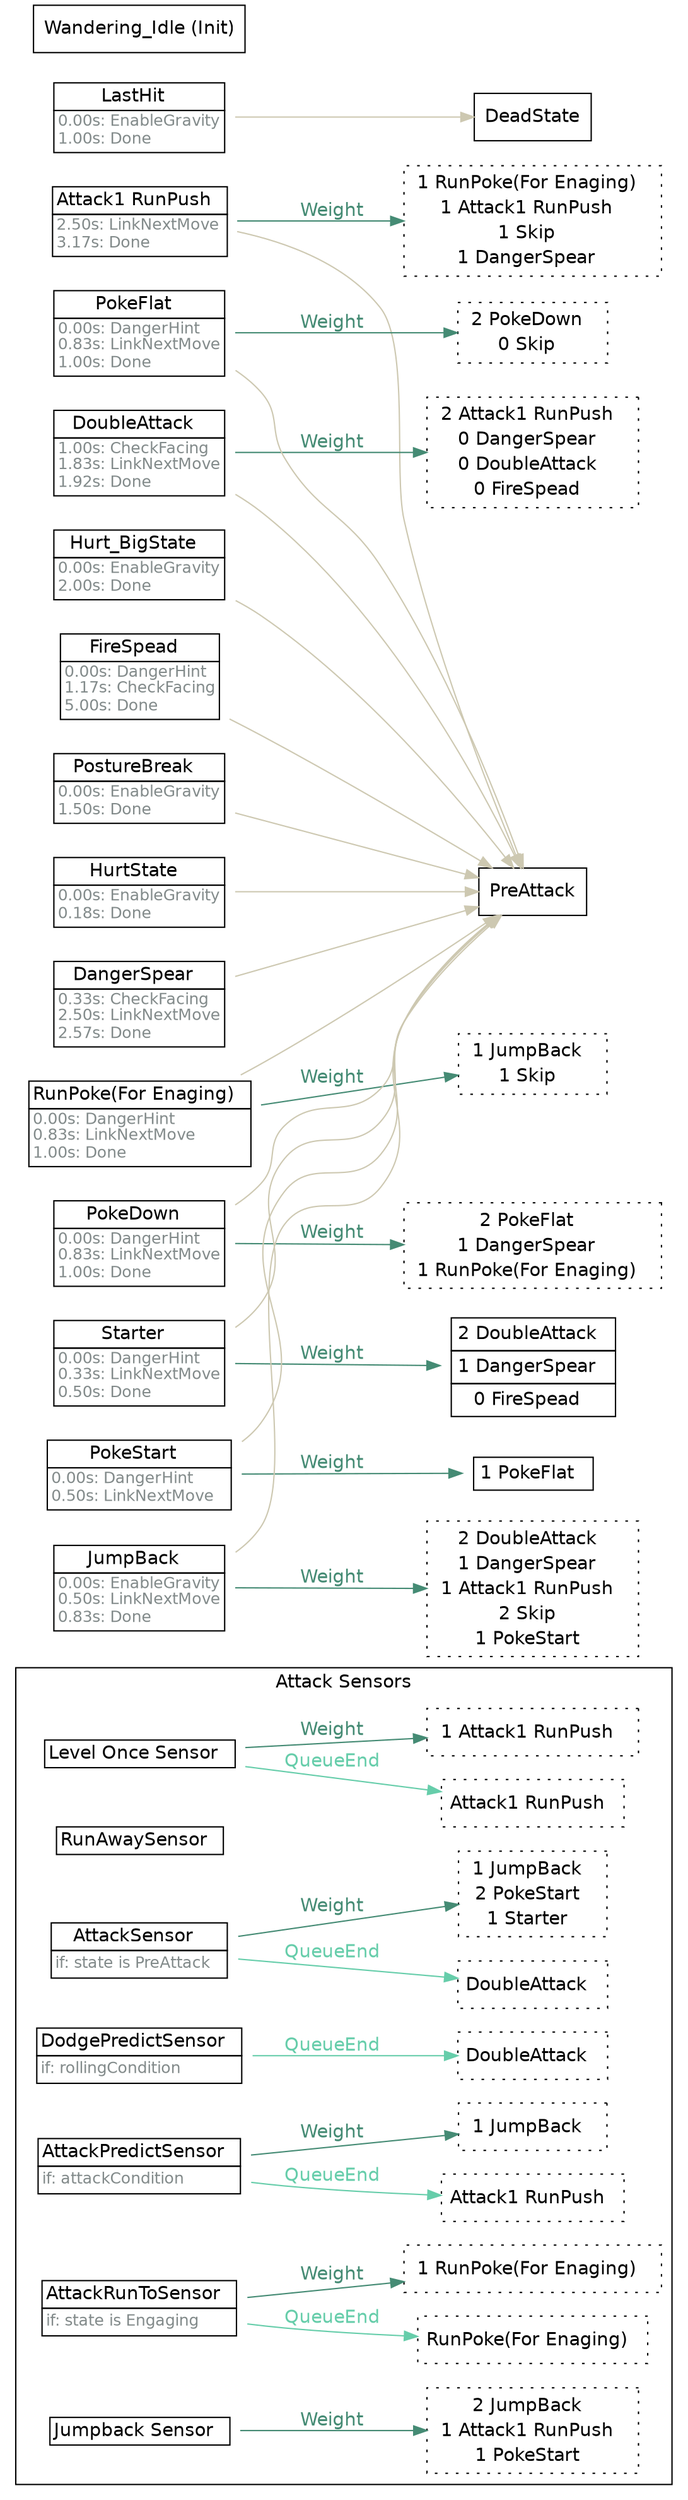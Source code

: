 strict digraph "Foo" {
	"rankdir"="LR";
	node ["shape"="box","fontname"="Helvetica"];
	edge ["fontname"="Helvetica"];
	subgraph "cluster_attacksensors" {
		"rank"="sink";
		"label"="Attack Sensors";
		"fontname"="Helvetica";
		"Level Once Sensor" ["shape"="plaintext","label"=<<TABLE border="0" cellspacing="0" cellborder="1" cellpadding="2"><TR><TD>Level Once Sensor  </TD></TR></TABLE>>]
		"Level Once Sensor_linked" ["shape"="box","style"="dotted","label"=<<TABLE border="0" cellspacing="0" cellborder="0" cellpadding="2"><TR><TD>Attack1 RunPush  </TD></TR></TABLE>>,"margin"="0.05"]
		"Level Once Sensor" -> "Level Once Sensor_linked"  ["label"="QueueEnd","color"="aquamarine3","fontcolor"="aquamarine3"]
		"Level Once Sensor_weight" ["shape"="box","style"="dotted","label"=<<TABLE border="0" cellspacing="0" cellborder="0" cellpadding="2"><TR><TD>1 Attack1 RunPush  </TD></TR></TABLE>>]
		"Level Once Sensor" -> "Level Once Sensor_weight"  ["label"="Weight","color"="aquamarine4","fontcolor"="aquamarine4"]
		"RunAwaySensor" ["shape"="plaintext","label"=<<TABLE border="0" cellspacing="0" cellborder="1" cellpadding="2"><TR><TD>RunAwaySensor  </TD></TR></TABLE>>]
		"AttackSensor" ["shape"="plaintext","label"=<<TABLE border="0" cellspacing="0" cellborder="1" cellpadding="2"><TR><TD>AttackSensor  </TD></TR><TR><TD align="left" balign="left"><FONT point-size="12" color="azure4">if: state is PreAttack</FONT>  </TD></TR></TABLE>>]
		"AttackSensor_linked" ["shape"="box","style"="dotted","label"=<<TABLE border="0" cellspacing="0" cellborder="0" cellpadding="2"><TR><TD>DoubleAttack  </TD></TR></TABLE>>,"margin"="0.05"]
		"AttackSensor" -> "AttackSensor_linked"  ["label"="QueueEnd","color"="aquamarine3","fontcolor"="aquamarine3"]
		"AttackSensor_weight" ["shape"="box","style"="dotted","label"=<<TABLE border="0" cellspacing="0" cellborder="0" cellpadding="2"><TR><TD>1 JumpBack  </TD></TR><TR><TD>2 PokeStart  </TD></TR><TR><TD>1 Starter  </TD></TR></TABLE>>]
		"AttackSensor" -> "AttackSensor_weight"  ["label"="Weight","color"="aquamarine4","fontcolor"="aquamarine4"]
		"DodgePredictSensor" ["shape"="plaintext","label"=<<TABLE border="0" cellspacing="0" cellborder="1" cellpadding="2"><TR><TD>DodgePredictSensor  </TD></TR><TR><TD align="left" balign="left"><FONT point-size="12" color="azure4">if: rollingCondition</FONT>  </TD></TR></TABLE>>]
		"DodgePredictSensor_linked" ["shape"="box","style"="dotted","label"=<<TABLE border="0" cellspacing="0" cellborder="0" cellpadding="2"><TR><TD>DoubleAttack  </TD></TR></TABLE>>,"margin"="0.05"]
		"DodgePredictSensor" -> "DodgePredictSensor_linked"  ["label"="QueueEnd","color"="aquamarine3","fontcolor"="aquamarine3"]
		"AttackPredictSensor" ["shape"="plaintext","label"=<<TABLE border="0" cellspacing="0" cellborder="1" cellpadding="2"><TR><TD>AttackPredictSensor  </TD></TR><TR><TD align="left" balign="left"><FONT point-size="12" color="azure4">if: attackCondition</FONT>  </TD></TR></TABLE>>]
		"AttackPredictSensor_linked" ["shape"="box","style"="dotted","label"=<<TABLE border="0" cellspacing="0" cellborder="0" cellpadding="2"><TR><TD>Attack1 RunPush  </TD></TR></TABLE>>,"margin"="0.05"]
		"AttackPredictSensor" -> "AttackPredictSensor_linked"  ["label"="QueueEnd","color"="aquamarine3","fontcolor"="aquamarine3"]
		"AttackRunToSensor" ["shape"="plaintext","label"=<<TABLE border="0" cellspacing="0" cellborder="1" cellpadding="2"><TR><TD>AttackRunToSensor  </TD></TR><TR><TD align="left" balign="left"><FONT point-size="12" color="azure4">if: state is Engaging</FONT>  </TD></TR></TABLE>>]
		"AttackRunToSensor_linked" ["shape"="box","style"="dotted","label"=<<TABLE border="0" cellspacing="0" cellborder="0" cellpadding="2"><TR><TD>RunPoke(For Enaging)  </TD></TR></TABLE>>,"margin"="0.05"]
		"AttackRunToSensor" -> "AttackRunToSensor_linked"  ["label"="QueueEnd","color"="aquamarine3","fontcolor"="aquamarine3"]
		"AttackRunToSensor_weight" ["shape"="box","style"="dotted","label"=<<TABLE border="0" cellspacing="0" cellborder="0" cellpadding="2"><TR><TD>1 RunPoke(For Enaging)  </TD></TR></TABLE>>]
		"AttackRunToSensor" -> "AttackRunToSensor_weight"  ["label"="Weight","color"="aquamarine4","fontcolor"="aquamarine4"]
		"AttackPredictSensor" ["shape"="plaintext","label"=<<TABLE border="0" cellspacing="0" cellborder="1" cellpadding="2"><TR><TD>AttackPredictSensor  </TD></TR><TR><TD align="left" balign="left"><FONT point-size="12" color="azure4">if: attackCondition</FONT>  </TD></TR></TABLE>>]
		"AttackPredictSensor_linked" ["shape"="box","style"="dotted","label"=<<TABLE border="0" cellspacing="0" cellborder="0" cellpadding="2"><TR><TD>Attack1 RunPush  </TD></TR></TABLE>>,"margin"="0.05"]
		"AttackPredictSensor" -> "AttackPredictSensor_linked"  ["label"="QueueEnd","color"="aquamarine3","fontcolor"="aquamarine3"]
		"AttackPredictSensor_weight" ["shape"="box","style"="dotted","label"=<<TABLE border="0" cellspacing="0" cellborder="0" cellpadding="2"><TR><TD>1 JumpBack  </TD></TR></TABLE>>]
		"AttackPredictSensor" -> "AttackPredictSensor_weight"  ["label"="Weight","color"="aquamarine4","fontcolor"="aquamarine4"]
		"Jumpback Sensor" ["shape"="plaintext","label"=<<TABLE border="0" cellspacing="0" cellborder="1" cellpadding="2"><TR><TD>Jumpback Sensor  </TD></TR></TABLE>>]
		"Jumpback Sensor_weight" ["shape"="box","style"="dotted","label"=<<TABLE border="0" cellspacing="0" cellborder="0" cellpadding="2"><TR><TD>2 JumpBack  </TD></TR><TR><TD>1 Attack1 RunPush  </TD></TR><TR><TD>1 PokeStart  </TD></TR></TABLE>>]
		"Jumpback Sensor" -> "Jumpback Sensor_weight"  ["label"="Weight","color"="aquamarine4","fontcolor"="aquamarine4"]
	}
	
	"Attack1 RunPush" -> "PreAttack"  ["color"="cornsilk3","fontcolor"="cornsilk3"]
	"Attack1 RunPush_weight" ["shape"="box","style"="dotted","label"=<<TABLE border="0" cellspacing="0" cellborder="0" cellpadding="2"><TR><TD>1 RunPoke(For Enaging)  </TD></TR><TR><TD>1 Attack1 RunPush  </TD></TR><TR><TD>1 Skip  </TD></TR><TR><TD>1 DangerSpear  </TD></TR></TABLE>>]
	"Attack1 RunPush" -> "Attack1 RunPush_weight"  ["label"="Weight","color"="aquamarine4","fontcolor"="aquamarine4"]
	"Attack1 RunPush" ["shape"="plaintext","label"=<<TABLE border="0" cellspacing="0" cellborder="1" cellpadding="2"><TR><TD>Attack1 RunPush  </TD></TR><TR><TD align="left" balign="left"><FONT point-size="12" color="azure4">2.50s: LinkNextMove<br/>3.17s: Done</FONT>  </TD></TR></TABLE>>]
	"DoubleAttack" -> "PreAttack"  ["color"="cornsilk3","fontcolor"="cornsilk3"]
	"DoubleAttack_weight" ["shape"="box","style"="dotted","label"=<<TABLE border="0" cellspacing="0" cellborder="0" cellpadding="2"><TR><TD>2 Attack1 RunPush  </TD></TR><TR><TD>0 DangerSpear  </TD></TR><TR><TD>0 DoubleAttack  </TD></TR><TR><TD>0 FireSpead  </TD></TR></TABLE>>]
	"DoubleAttack" -> "DoubleAttack_weight"  ["label"="Weight","color"="aquamarine4","fontcolor"="aquamarine4"]
	"DoubleAttack" ["shape"="plaintext","label"=<<TABLE border="0" cellspacing="0" cellborder="1" cellpadding="2"><TR><TD>DoubleAttack  </TD></TR><TR><TD align="left" balign="left"><FONT point-size="12" color="azure4">1.00s: CheckFacing<br/>1.83s: LinkNextMove<br/>1.92s: Done</FONT>  </TD></TR></TABLE>>]
	"DangerSpear" -> "PreAttack"  ["color"="cornsilk3","fontcolor"="cornsilk3"]
	"DangerSpear" ["shape"="plaintext","label"=<<TABLE border="0" cellspacing="0" cellborder="1" cellpadding="2"><TR><TD>DangerSpear  </TD></TR><TR><TD align="left" balign="left"><FONT point-size="12" color="azure4">0.33s: CheckFacing<br/>2.50s: LinkNextMove<br/>2.57s: Done</FONT>  </TD></TR></TABLE>>]
	"RunPoke(For Enaging)" -> "PreAttack"  ["color"="cornsilk3","fontcolor"="cornsilk3"]
	"RunPoke(For Enaging)_weight" ["shape"="box","style"="dotted","label"=<<TABLE border="0" cellspacing="0" cellborder="0" cellpadding="2"><TR><TD>1 JumpBack  </TD></TR><TR><TD>1 Skip  </TD></TR></TABLE>>]
	"RunPoke(For Enaging)" -> "RunPoke(For Enaging)_weight"  ["label"="Weight","color"="aquamarine4","fontcolor"="aquamarine4"]
	"RunPoke(For Enaging)" ["shape"="plaintext","label"=<<TABLE border="0" cellspacing="0" cellborder="1" cellpadding="2"><TR><TD>RunPoke(For Enaging)  </TD></TR><TR><TD align="left" balign="left"><FONT point-size="12" color="azure4">0.00s: DangerHint<br/>0.83s: LinkNextMove<br/>1.00s: Done</FONT>  </TD></TR></TABLE>>]
	"FireSpead" -> "PreAttack"  ["color"="cornsilk3","fontcolor"="cornsilk3"]
	"FireSpead" ["shape"="plaintext","label"=<<TABLE border="0" cellspacing="0" cellborder="1" cellpadding="2"><TR><TD>FireSpead  </TD></TR><TR><TD align="left" balign="left"><FONT point-size="12" color="azure4">0.00s: DangerHint<br/>1.17s: CheckFacing<br/>5.00s: Done</FONT>  </TD></TR></TABLE>>]
	"PokeDown" -> "PreAttack"  ["color"="cornsilk3","fontcolor"="cornsilk3"]
	"PokeDown_weight" ["shape"="box","style"="dotted","label"=<<TABLE border="0" cellspacing="0" cellborder="0" cellpadding="2"><TR><TD>2 PokeFlat  </TD></TR><TR><TD>1 DangerSpear  </TD></TR><TR><TD>1 RunPoke(For Enaging)  </TD></TR></TABLE>>]
	"PokeDown" -> "PokeDown_weight"  ["label"="Weight","color"="aquamarine4","fontcolor"="aquamarine4"]
	"PokeDown" ["shape"="plaintext","label"=<<TABLE border="0" cellspacing="0" cellborder="1" cellpadding="2"><TR><TD>PokeDown  </TD></TR><TR><TD align="left" balign="left"><FONT point-size="12" color="azure4">0.00s: DangerHint<br/>0.83s: LinkNextMove<br/>1.00s: Done</FONT>  </TD></TR></TABLE>>]
	"PokeFlat" -> "PreAttack"  ["color"="cornsilk3","fontcolor"="cornsilk3"]
	"PokeFlat_weight" ["shape"="box","style"="dotted","label"=<<TABLE border="0" cellspacing="0" cellborder="0" cellpadding="2"><TR><TD>2 PokeDown  </TD></TR><TR><TD>0 Skip  </TD></TR></TABLE>>]
	"PokeFlat" -> "PokeFlat_weight"  ["label"="Weight","color"="aquamarine4","fontcolor"="aquamarine4"]
	"PokeFlat" ["shape"="plaintext","label"=<<TABLE border="0" cellspacing="0" cellborder="1" cellpadding="2"><TR><TD>PokeFlat  </TD></TR><TR><TD align="left" balign="left"><FONT point-size="12" color="azure4">0.00s: DangerHint<br/>0.83s: LinkNextMove<br/>1.00s: Done</FONT>  </TD></TR></TABLE>>]
	"Starter" -> "PreAttack"  ["color"="cornsilk3","fontcolor"="cornsilk3"]
	"Starter_weight" ["shape"="plaintext","label"=<<TABLE border="0" cellspacing="0" cellborder="1" cellpadding="4"><TR><TD>2 DoubleAttack  </TD></TR><TR><TD>1 DangerSpear  </TD></TR><TR><TD>0 FireSpead  </TD></TR></TABLE>>]
	"Starter" -> "Starter_weight"  ["label"="Weight","color"="aquamarine4","fontcolor"="aquamarine4"]
	"Starter" ["shape"="plaintext","label"=<<TABLE border="0" cellspacing="0" cellborder="1" cellpadding="2"><TR><TD>Starter  </TD></TR><TR><TD align="left" balign="left"><FONT point-size="12" color="azure4">0.00s: DangerHint<br/>0.33s: LinkNextMove<br/>0.50s: Done</FONT>  </TD></TR></TABLE>>]
	"PokeStart" -> "PreAttack"  ["color"="cornsilk3","fontcolor"="cornsilk3"]
	"PokeStart_weight" ["shape"="plaintext","label"=<<TABLE border="0" cellspacing="0" cellborder="1" cellpadding="4"><TR><TD>1 PokeFlat  </TD></TR></TABLE>>]
	"PokeStart" -> "PokeStart_weight"  ["label"="Weight","color"="aquamarine4","fontcolor"="aquamarine4"]
	"PokeStart" ["shape"="plaintext","label"=<<TABLE border="0" cellspacing="0" cellborder="1" cellpadding="2"><TR><TD>PokeStart  </TD></TR><TR><TD align="left" balign="left"><FONT point-size="12" color="azure4">0.00s: DangerHint<br/>0.50s: LinkNextMove</FONT>  </TD></TR></TABLE>>]
	"HurtState" -> "PreAttack"  ["color"="cornsilk3","fontcolor"="cornsilk3"]
	"HurtState" ["shape"="plaintext","label"=<<TABLE border="0" cellspacing="0" cellborder="1" cellpadding="2"><TR><TD>HurtState  </TD></TR><TR><TD align="left" balign="left"><FONT point-size="12" color="azure4">0.00s: EnableGravity<br/>0.18s: Done</FONT>  </TD></TR></TABLE>>]
	"Hurt_BigState" -> "PreAttack"  ["color"="cornsilk3","fontcolor"="cornsilk3"]
	"Hurt_BigState" ["shape"="plaintext","label"=<<TABLE border="0" cellspacing="0" cellborder="1" cellpadding="2"><TR><TD>Hurt_BigState  </TD></TR><TR><TD align="left" balign="left"><FONT point-size="12" color="azure4">0.00s: EnableGravity<br/>2.00s: Done</FONT>  </TD></TR></TABLE>>]
	"JumpBack" -> "PreAttack"  ["color"="cornsilk3","fontcolor"="cornsilk3"]
	"JumpBack_weight" ["shape"="box","style"="dotted","label"=<<TABLE border="0" cellspacing="0" cellborder="0" cellpadding="2"><TR><TD>2 DoubleAttack  </TD></TR><TR><TD>1 DangerSpear  </TD></TR><TR><TD>1 Attack1 RunPush  </TD></TR><TR><TD>2 Skip  </TD></TR><TR><TD>1 PokeStart  </TD></TR></TABLE>>]
	"JumpBack" -> "JumpBack_weight"  ["label"="Weight","color"="aquamarine4","fontcolor"="aquamarine4"]
	"JumpBack" ["shape"="plaintext","label"=<<TABLE border="0" cellspacing="0" cellborder="1" cellpadding="2"><TR><TD>JumpBack  </TD></TR><TR><TD align="left" balign="left"><FONT point-size="12" color="azure4">0.00s: EnableGravity<br/>0.50s: LinkNextMove<br/>0.83s: Done</FONT>  </TD></TR></TABLE>>]
	"LastHit" -> "DeadState"  ["color"="cornsilk3","fontcolor"="cornsilk3"]
	"LastHit" ["shape"="plaintext","label"=<<TABLE border="0" cellspacing="0" cellborder="1" cellpadding="2"><TR><TD>LastHit  </TD></TR><TR><TD align="left" balign="left"><FONT point-size="12" color="azure4">0.00s: EnableGravity<br/>1.00s: Done</FONT>  </TD></TR></TABLE>>]
	"PostureBreak" -> "PreAttack"  ["color"="cornsilk3","fontcolor"="cornsilk3"]
	"PostureBreak" ["shape"="plaintext","label"=<<TABLE border="0" cellspacing="0" cellborder="1" cellpadding="2"><TR><TD>PostureBreak  </TD></TR><TR><TD align="left" balign="left"><FONT point-size="12" color="azure4">0.00s: EnableGravity<br/>1.50s: Done</FONT>  </TD></TR></TABLE>>]
	"Wandering_Idle" ["label"="Wandering_Idle (Init)"]
}
